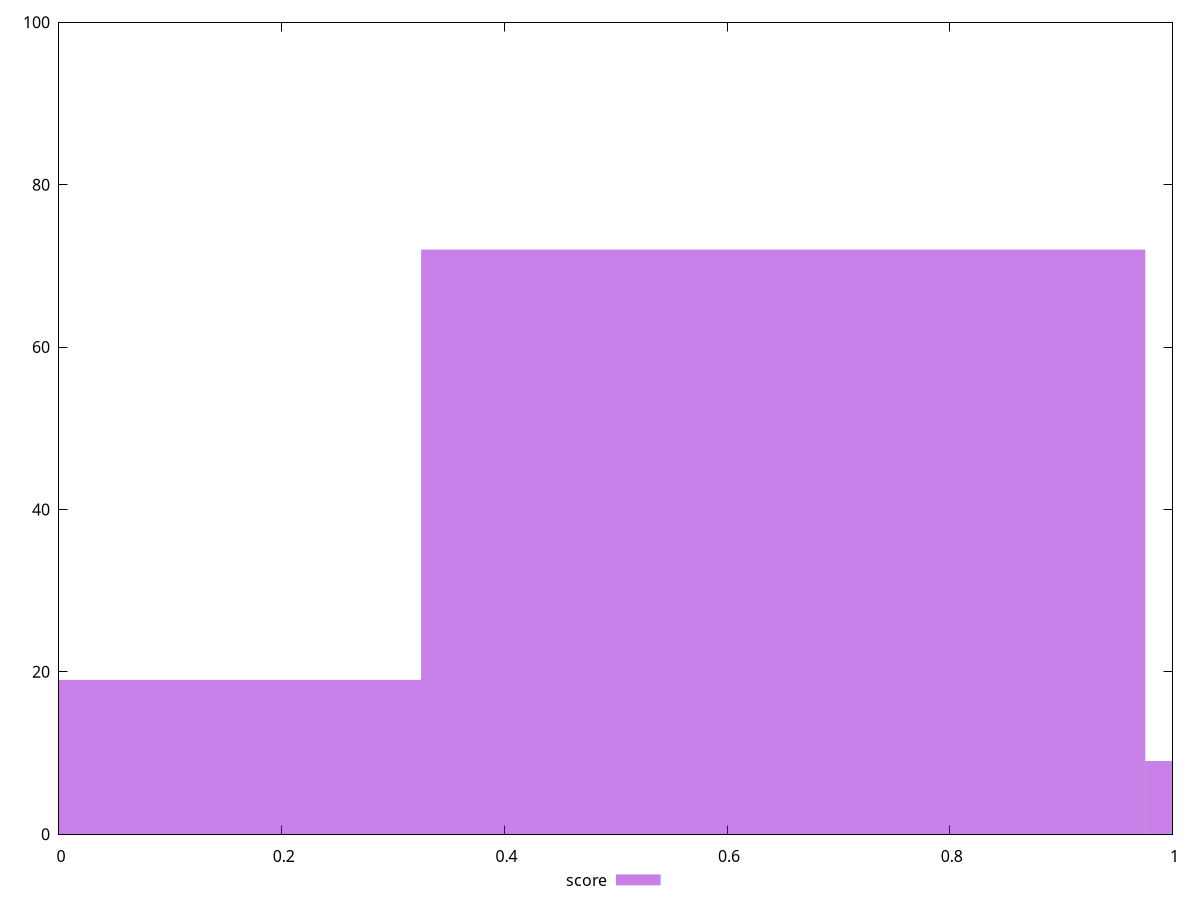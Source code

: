 reset

$score <<EOF
0 19
0.65040006472085 72
1.3008001294417 9
EOF

set key outside below
set boxwidth 0.65040006472085
set xrange [0:1]
set yrange [0:100]
set trange [0:100]
set style fill transparent solid 0.5 noborder
set terminal svg size 640, 490 enhanced background rgb 'white'
set output "report/report_00029_2021-02-24T13-36-40.390Z/max-potential-fid/samples/agenda/score/histogram.svg"

plot $score title "score" with boxes

reset
